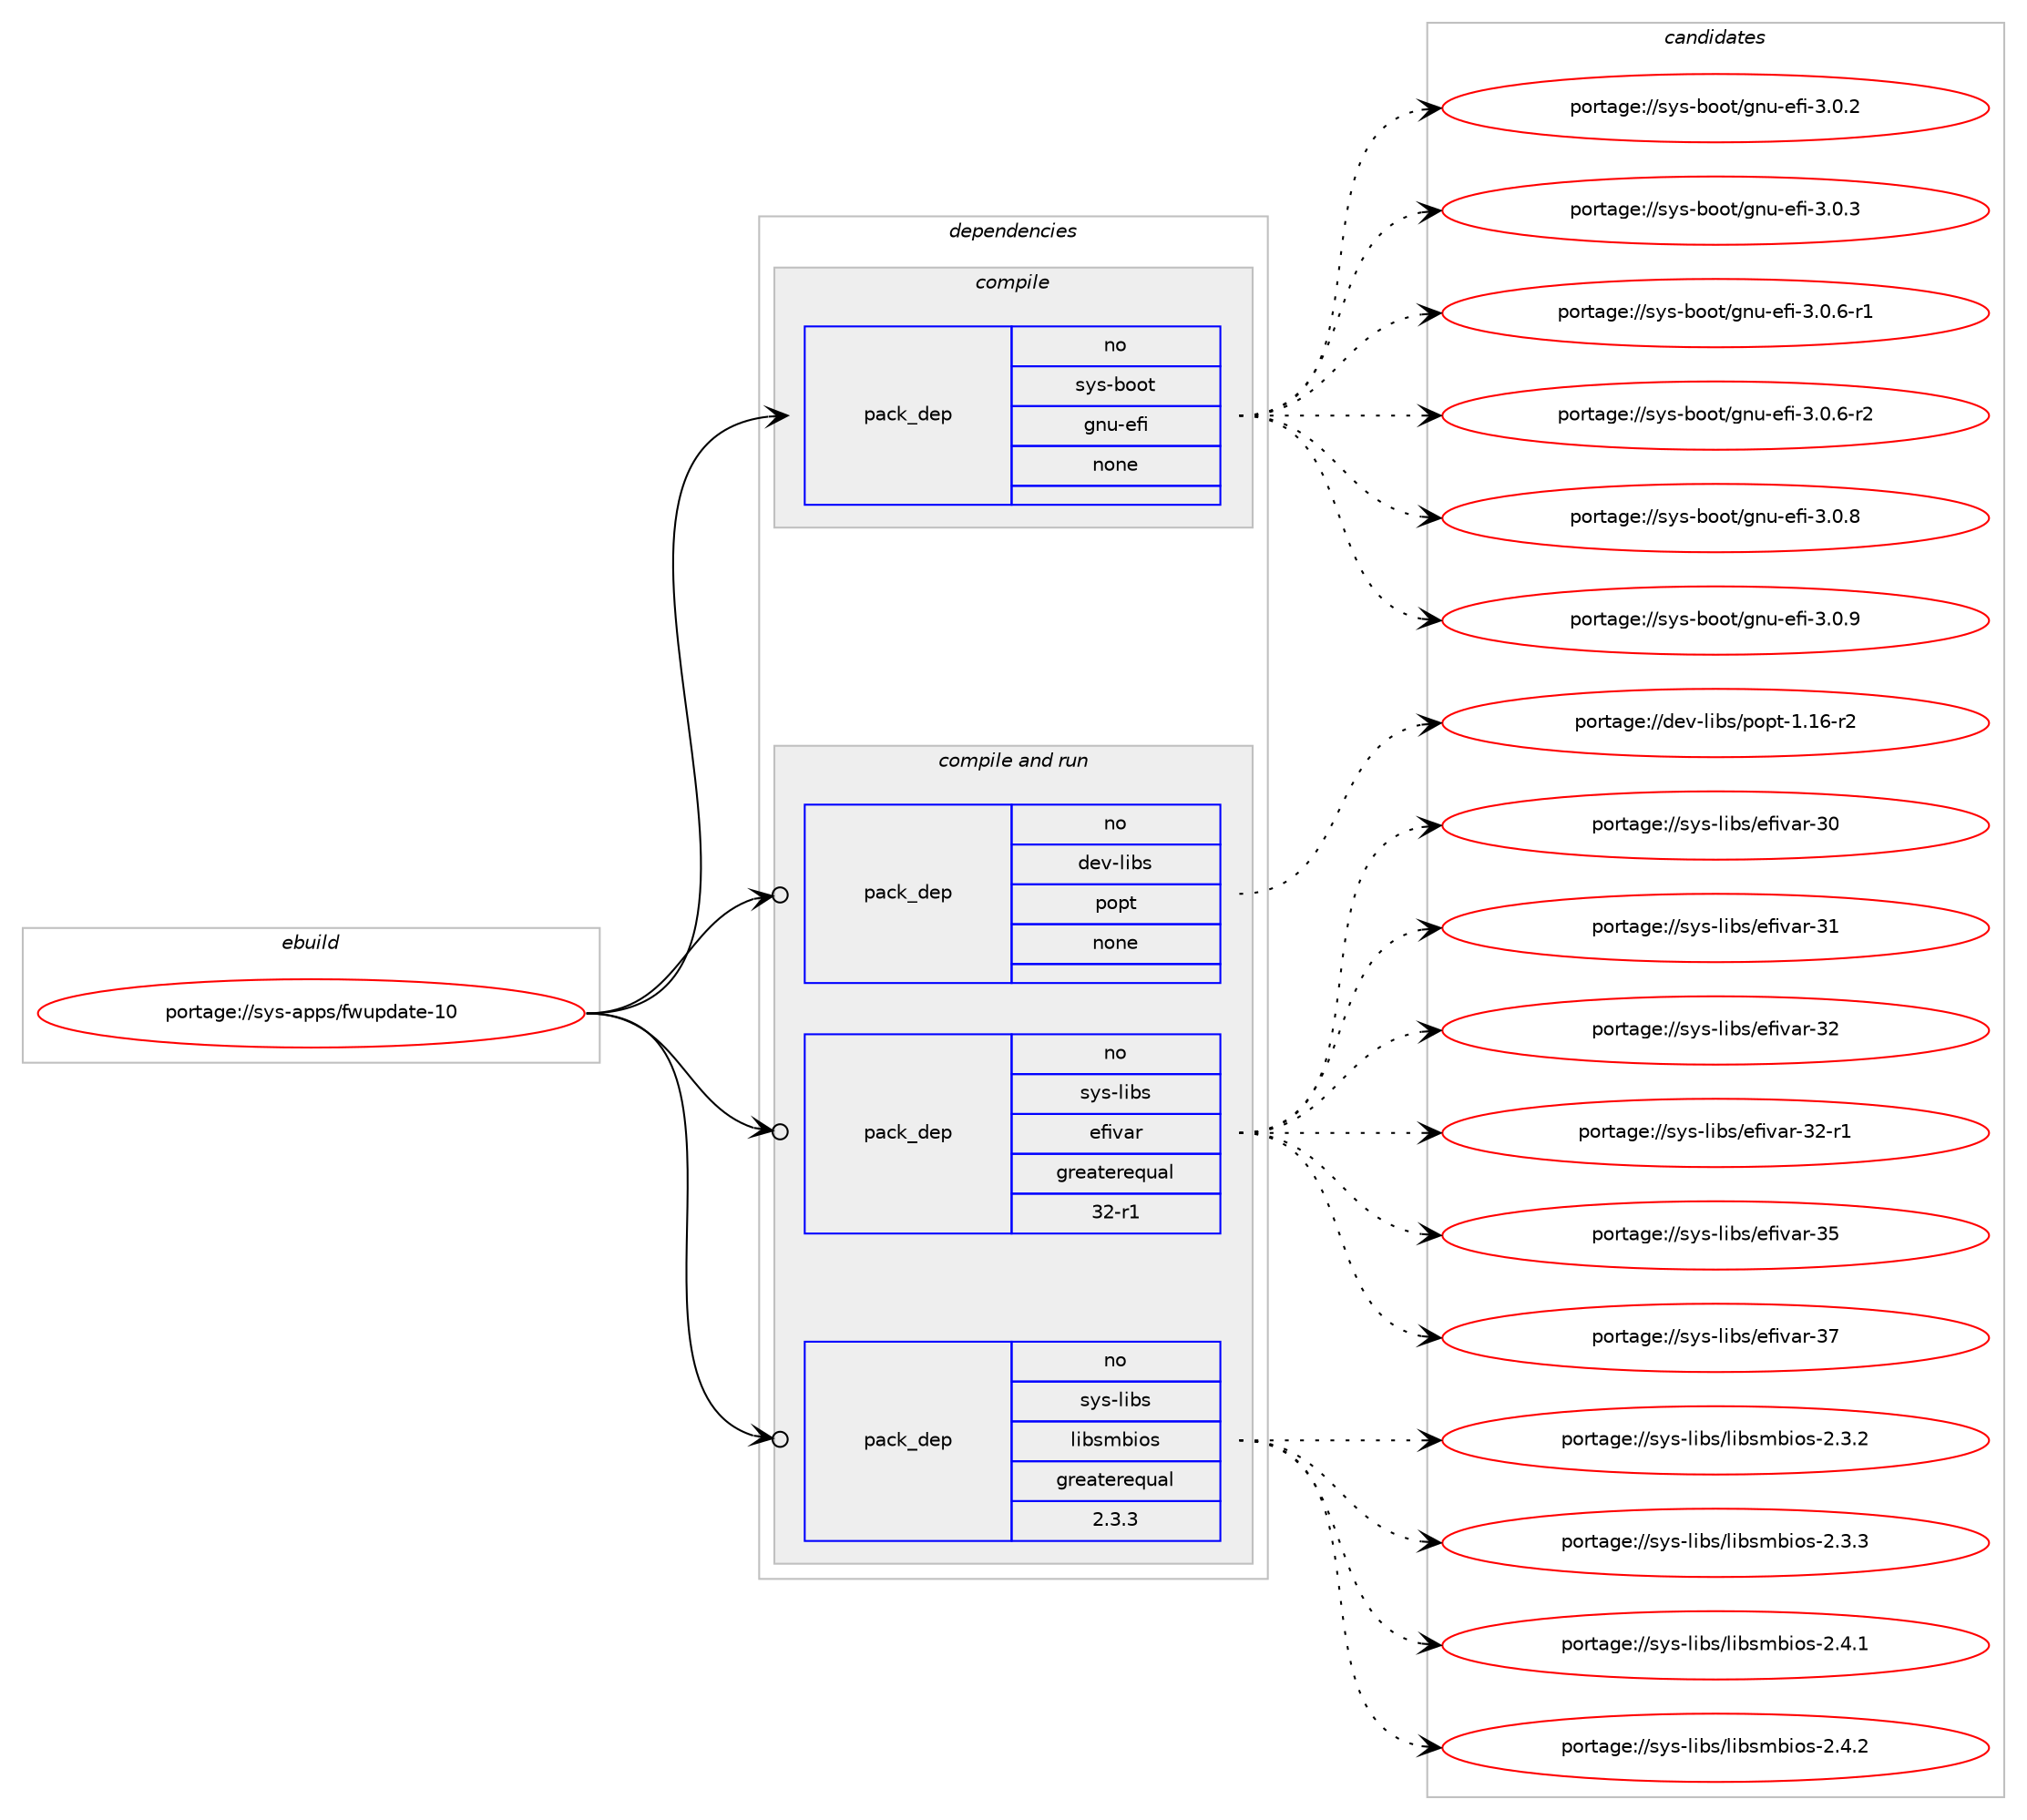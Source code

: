 digraph prolog {

# *************
# Graph options
# *************

newrank=true;
concentrate=true;
compound=true;
graph [rankdir=LR,fontname=Helvetica,fontsize=10,ranksep=1.5];#, ranksep=2.5, nodesep=0.2];
edge  [arrowhead=vee];
node  [fontname=Helvetica,fontsize=10];

# **********
# The ebuild
# **********

subgraph cluster_leftcol {
color=gray;
rank=same;
label=<<i>ebuild</i>>;
id [label="portage://sys-apps/fwupdate-10", color=red, width=4, href="../sys-apps/fwupdate-10.svg"];
}

# ****************
# The dependencies
# ****************

subgraph cluster_midcol {
color=gray;
label=<<i>dependencies</i>>;
subgraph cluster_compile {
fillcolor="#eeeeee";
style=filled;
label=<<i>compile</i>>;
subgraph pack302147 {
dependency408204 [label=<<TABLE BORDER="0" CELLBORDER="1" CELLSPACING="0" CELLPADDING="4" WIDTH="220"><TR><TD ROWSPAN="6" CELLPADDING="30">pack_dep</TD></TR><TR><TD WIDTH="110">no</TD></TR><TR><TD>sys-boot</TD></TR><TR><TD>gnu-efi</TD></TR><TR><TD>none</TD></TR><TR><TD></TD></TR></TABLE>>, shape=none, color=blue];
}
id:e -> dependency408204:w [weight=20,style="solid",arrowhead="vee"];
}
subgraph cluster_compileandrun {
fillcolor="#eeeeee";
style=filled;
label=<<i>compile and run</i>>;
subgraph pack302148 {
dependency408205 [label=<<TABLE BORDER="0" CELLBORDER="1" CELLSPACING="0" CELLPADDING="4" WIDTH="220"><TR><TD ROWSPAN="6" CELLPADDING="30">pack_dep</TD></TR><TR><TD WIDTH="110">no</TD></TR><TR><TD>dev-libs</TD></TR><TR><TD>popt</TD></TR><TR><TD>none</TD></TR><TR><TD></TD></TR></TABLE>>, shape=none, color=blue];
}
id:e -> dependency408205:w [weight=20,style="solid",arrowhead="odotvee"];
subgraph pack302149 {
dependency408206 [label=<<TABLE BORDER="0" CELLBORDER="1" CELLSPACING="0" CELLPADDING="4" WIDTH="220"><TR><TD ROWSPAN="6" CELLPADDING="30">pack_dep</TD></TR><TR><TD WIDTH="110">no</TD></TR><TR><TD>sys-libs</TD></TR><TR><TD>efivar</TD></TR><TR><TD>greaterequal</TD></TR><TR><TD>32-r1</TD></TR></TABLE>>, shape=none, color=blue];
}
id:e -> dependency408206:w [weight=20,style="solid",arrowhead="odotvee"];
subgraph pack302150 {
dependency408207 [label=<<TABLE BORDER="0" CELLBORDER="1" CELLSPACING="0" CELLPADDING="4" WIDTH="220"><TR><TD ROWSPAN="6" CELLPADDING="30">pack_dep</TD></TR><TR><TD WIDTH="110">no</TD></TR><TR><TD>sys-libs</TD></TR><TR><TD>libsmbios</TD></TR><TR><TD>greaterequal</TD></TR><TR><TD>2.3.3</TD></TR></TABLE>>, shape=none, color=blue];
}
id:e -> dependency408207:w [weight=20,style="solid",arrowhead="odotvee"];
}
subgraph cluster_run {
fillcolor="#eeeeee";
style=filled;
label=<<i>run</i>>;
}
}

# **************
# The candidates
# **************

subgraph cluster_choices {
rank=same;
color=gray;
label=<<i>candidates</i>>;

subgraph choice302147 {
color=black;
nodesep=1;
choiceportage11512111545981111111164710311011745101102105455146484650 [label="portage://sys-boot/gnu-efi-3.0.2", color=red, width=4,href="../sys-boot/gnu-efi-3.0.2.svg"];
choiceportage11512111545981111111164710311011745101102105455146484651 [label="portage://sys-boot/gnu-efi-3.0.3", color=red, width=4,href="../sys-boot/gnu-efi-3.0.3.svg"];
choiceportage115121115459811111111647103110117451011021054551464846544511449 [label="portage://sys-boot/gnu-efi-3.0.6-r1", color=red, width=4,href="../sys-boot/gnu-efi-3.0.6-r1.svg"];
choiceportage115121115459811111111647103110117451011021054551464846544511450 [label="portage://sys-boot/gnu-efi-3.0.6-r2", color=red, width=4,href="../sys-boot/gnu-efi-3.0.6-r2.svg"];
choiceportage11512111545981111111164710311011745101102105455146484656 [label="portage://sys-boot/gnu-efi-3.0.8", color=red, width=4,href="../sys-boot/gnu-efi-3.0.8.svg"];
choiceportage11512111545981111111164710311011745101102105455146484657 [label="portage://sys-boot/gnu-efi-3.0.9", color=red, width=4,href="../sys-boot/gnu-efi-3.0.9.svg"];
dependency408204:e -> choiceportage11512111545981111111164710311011745101102105455146484650:w [style=dotted,weight="100"];
dependency408204:e -> choiceportage11512111545981111111164710311011745101102105455146484651:w [style=dotted,weight="100"];
dependency408204:e -> choiceportage115121115459811111111647103110117451011021054551464846544511449:w [style=dotted,weight="100"];
dependency408204:e -> choiceportage115121115459811111111647103110117451011021054551464846544511450:w [style=dotted,weight="100"];
dependency408204:e -> choiceportage11512111545981111111164710311011745101102105455146484656:w [style=dotted,weight="100"];
dependency408204:e -> choiceportage11512111545981111111164710311011745101102105455146484657:w [style=dotted,weight="100"];
}
subgraph choice302148 {
color=black;
nodesep=1;
choiceportage10010111845108105981154711211111211645494649544511450 [label="portage://dev-libs/popt-1.16-r2", color=red, width=4,href="../dev-libs/popt-1.16-r2.svg"];
dependency408205:e -> choiceportage10010111845108105981154711211111211645494649544511450:w [style=dotted,weight="100"];
}
subgraph choice302149 {
color=black;
nodesep=1;
choiceportage11512111545108105981154710110210511897114455148 [label="portage://sys-libs/efivar-30", color=red, width=4,href="../sys-libs/efivar-30.svg"];
choiceportage11512111545108105981154710110210511897114455149 [label="portage://sys-libs/efivar-31", color=red, width=4,href="../sys-libs/efivar-31.svg"];
choiceportage11512111545108105981154710110210511897114455150 [label="portage://sys-libs/efivar-32", color=red, width=4,href="../sys-libs/efivar-32.svg"];
choiceportage115121115451081059811547101102105118971144551504511449 [label="portage://sys-libs/efivar-32-r1", color=red, width=4,href="../sys-libs/efivar-32-r1.svg"];
choiceportage11512111545108105981154710110210511897114455153 [label="portage://sys-libs/efivar-35", color=red, width=4,href="../sys-libs/efivar-35.svg"];
choiceportage11512111545108105981154710110210511897114455155 [label="portage://sys-libs/efivar-37", color=red, width=4,href="../sys-libs/efivar-37.svg"];
dependency408206:e -> choiceportage11512111545108105981154710110210511897114455148:w [style=dotted,weight="100"];
dependency408206:e -> choiceportage11512111545108105981154710110210511897114455149:w [style=dotted,weight="100"];
dependency408206:e -> choiceportage11512111545108105981154710110210511897114455150:w [style=dotted,weight="100"];
dependency408206:e -> choiceportage115121115451081059811547101102105118971144551504511449:w [style=dotted,weight="100"];
dependency408206:e -> choiceportage11512111545108105981154710110210511897114455153:w [style=dotted,weight="100"];
dependency408206:e -> choiceportage11512111545108105981154710110210511897114455155:w [style=dotted,weight="100"];
}
subgraph choice302150 {
color=black;
nodesep=1;
choiceportage1151211154510810598115471081059811510998105111115455046514650 [label="portage://sys-libs/libsmbios-2.3.2", color=red, width=4,href="../sys-libs/libsmbios-2.3.2.svg"];
choiceportage1151211154510810598115471081059811510998105111115455046514651 [label="portage://sys-libs/libsmbios-2.3.3", color=red, width=4,href="../sys-libs/libsmbios-2.3.3.svg"];
choiceportage1151211154510810598115471081059811510998105111115455046524649 [label="portage://sys-libs/libsmbios-2.4.1", color=red, width=4,href="../sys-libs/libsmbios-2.4.1.svg"];
choiceportage1151211154510810598115471081059811510998105111115455046524650 [label="portage://sys-libs/libsmbios-2.4.2", color=red, width=4,href="../sys-libs/libsmbios-2.4.2.svg"];
dependency408207:e -> choiceportage1151211154510810598115471081059811510998105111115455046514650:w [style=dotted,weight="100"];
dependency408207:e -> choiceportage1151211154510810598115471081059811510998105111115455046514651:w [style=dotted,weight="100"];
dependency408207:e -> choiceportage1151211154510810598115471081059811510998105111115455046524649:w [style=dotted,weight="100"];
dependency408207:e -> choiceportage1151211154510810598115471081059811510998105111115455046524650:w [style=dotted,weight="100"];
}
}

}

